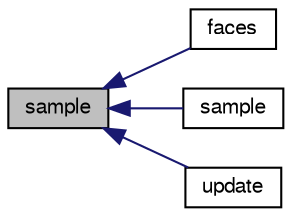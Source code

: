 digraph "sample"
{
  bgcolor="transparent";
  edge [fontname="FreeSans",fontsize="10",labelfontname="FreeSans",labelfontsize="10"];
  node [fontname="FreeSans",fontsize="10",shape=record];
  rankdir="LR";
  Node368 [label="sample",height=0.2,width=0.4,color="black", fillcolor="grey75", style="filled", fontcolor="black"];
  Node368 -> Node369 [dir="back",color="midnightblue",fontsize="10",style="solid",fontname="FreeSans"];
  Node369 [label="faces",height=0.2,width=0.4,color="black",URL="$a29358.html#aa868d7b4e3ea469f782b898b8982c8af",tooltip="Faces of surface. "];
  Node368 -> Node370 [dir="back",color="midnightblue",fontsize="10",style="solid",fontname="FreeSans"];
  Node370 [label="sample",height=0.2,width=0.4,color="black",URL="$a29358.html#a2fa7a260d87340e338920925426394d9",tooltip="sample field on surface "];
  Node368 -> Node371 [dir="back",color="midnightblue",fontsize="10",style="solid",fontname="FreeSans"];
  Node371 [label="update",height=0.2,width=0.4,color="black",URL="$a29358.html#aa2aac016e2bf7b5bd2b271786c2791aa",tooltip="Update the surface as required. "];
}
